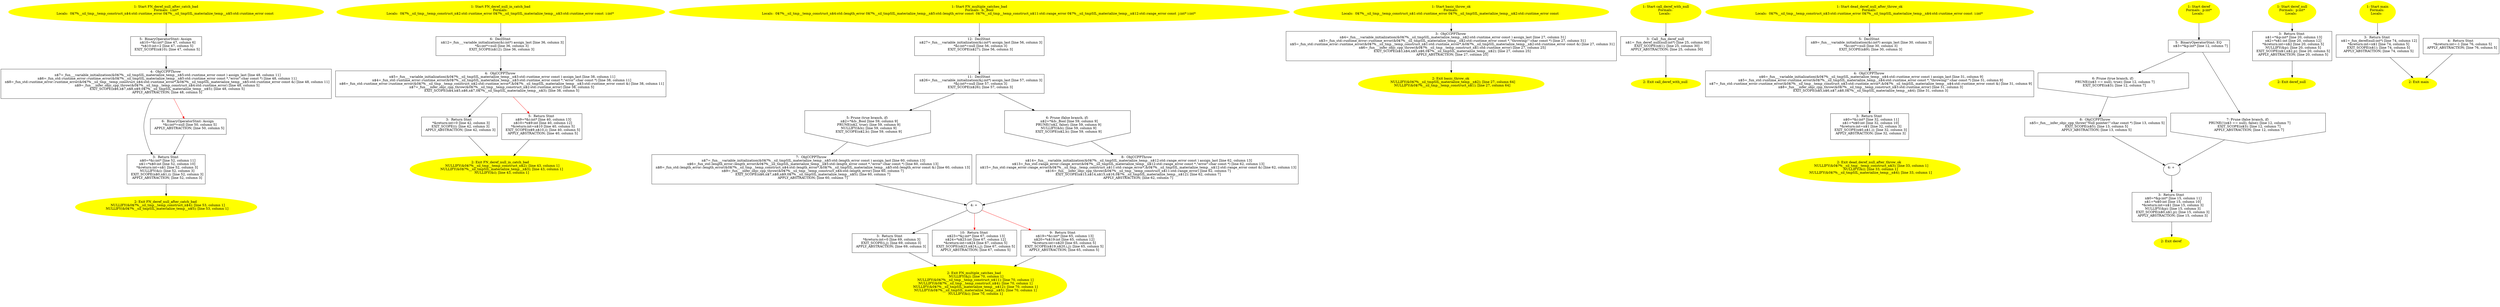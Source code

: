 /* @generated */
digraph cfg {
"FN_deref_null_after_catch_bad#4627123003703707696.43441e3badf1bb571cbe770f9d51a51c_1" [label="1: Start FN_deref_null_after_catch_bad\nFormals:  i:int*\nLocals:  0$?%__sil_tmp__temp_construct_n$4:std::runtime_error 0$?%__sil_tmpSIL_materialize_temp__n$5:std::runtime_error const  \n  " color=yellow style=filled]
	

	 "FN_deref_null_after_catch_bad#4627123003703707696.43441e3badf1bb571cbe770f9d51a51c_1" -> "FN_deref_null_after_catch_bad#4627123003703707696.43441e3badf1bb571cbe770f9d51a51c_5" ;
"FN_deref_null_after_catch_bad#4627123003703707696.43441e3badf1bb571cbe770f9d51a51c_2" [label="2: Exit FN_deref_null_after_catch_bad \n   NULLIFY(&0$?%__sil_tmp__temp_construct_n$4); [line 53, column 1]\n  NULLIFY(&0$?%__sil_tmpSIL_materialize_temp__n$5); [line 53, column 1]\n " color=yellow style=filled]
	

"FN_deref_null_after_catch_bad#4627123003703707696.43441e3badf1bb571cbe770f9d51a51c_3" [label="3:  Return Stmt \n   n$0=*&i:int* [line 52, column 11]\n  n$1=*n$0:int [line 52, column 10]\n  *&return:int=n$1 [line 52, column 3]\n  NULLIFY(&i); [line 52, column 3]\n  EXIT_SCOPE(n$0,n$1,i); [line 52, column 3]\n  APPLY_ABSTRACTION; [line 52, column 3]\n " shape="box"]
	

	 "FN_deref_null_after_catch_bad#4627123003703707696.43441e3badf1bb571cbe770f9d51a51c_3" -> "FN_deref_null_after_catch_bad#4627123003703707696.43441e3badf1bb571cbe770f9d51a51c_2" ;
"FN_deref_null_after_catch_bad#4627123003703707696.43441e3badf1bb571cbe770f9d51a51c_4" [label="4:  ObjCCPPThrow \n   n$7=_fun___variable_initialization(&0$?%__sil_tmpSIL_materialize_temp__n$5:std::runtime_error const ) assign_last [line 48, column 11]\n  n$6=_fun_std::runtime_error::runtime_error(&0$?%__sil_tmpSIL_materialize_temp__n$5:std::runtime_error const *,\"error\":char const *) [line 48, column 11]\n  n$8=_fun_std::runtime_error::runtime_error(&0$?%__sil_tmp__temp_construct_n$4:std::runtime_error*,&0$?%__sil_tmpSIL_materialize_temp__n$5:std::runtime_error const &) [line 48, column 11]\n  n$9=_fun___infer_objc_cpp_throw(&0$?%__sil_tmp__temp_construct_n$4:std::runtime_error) [line 48, column 5]\n  EXIT_SCOPE(n$6,n$7,n$8,n$9,0$?%__sil_tmpSIL_materialize_temp__n$5); [line 48, column 5]\n  APPLY_ABSTRACTION; [line 48, column 5]\n " shape="box"]
	

	 "FN_deref_null_after_catch_bad#4627123003703707696.43441e3badf1bb571cbe770f9d51a51c_4" -> "FN_deref_null_after_catch_bad#4627123003703707696.43441e3badf1bb571cbe770f9d51a51c_3" ;
	 "FN_deref_null_after_catch_bad#4627123003703707696.43441e3badf1bb571cbe770f9d51a51c_4" -> "FN_deref_null_after_catch_bad#4627123003703707696.43441e3badf1bb571cbe770f9d51a51c_6" [color="red" ];
"FN_deref_null_after_catch_bad#4627123003703707696.43441e3badf1bb571cbe770f9d51a51c_5" [label="5:  BinaryOperatorStmt: Assign \n   n$10=*&i:int* [line 47, column 6]\n  *n$10:int=2 [line 47, column 5]\n  EXIT_SCOPE(n$10); [line 47, column 5]\n " shape="box"]
	

	 "FN_deref_null_after_catch_bad#4627123003703707696.43441e3badf1bb571cbe770f9d51a51c_5" -> "FN_deref_null_after_catch_bad#4627123003703707696.43441e3badf1bb571cbe770f9d51a51c_4" ;
"FN_deref_null_after_catch_bad#4627123003703707696.43441e3badf1bb571cbe770f9d51a51c_6" [label="6:  BinaryOperatorStmt: Assign \n   *&i:int*=null [line 50, column 5]\n  APPLY_ABSTRACTION; [line 50, column 5]\n " shape="box"]
	

	 "FN_deref_null_after_catch_bad#4627123003703707696.43441e3badf1bb571cbe770f9d51a51c_6" -> "FN_deref_null_after_catch_bad#4627123003703707696.43441e3badf1bb571cbe770f9d51a51c_3" ;
"FN_deref_null_in_catch_bad#9297890526029657977.c83eec7c9ab8ce2e38ddbc08f8c3dfeb_1" [label="1: Start FN_deref_null_in_catch_bad\nFormals: \nLocals:  0$?%__sil_tmp__temp_construct_n$2:std::runtime_error 0$?%__sil_tmpSIL_materialize_temp__n$3:std::runtime_error const  i:int* \n  " color=yellow style=filled]
	

	 "FN_deref_null_in_catch_bad#9297890526029657977.c83eec7c9ab8ce2e38ddbc08f8c3dfeb_1" -> "FN_deref_null_in_catch_bad#9297890526029657977.c83eec7c9ab8ce2e38ddbc08f8c3dfeb_6" ;
"FN_deref_null_in_catch_bad#9297890526029657977.c83eec7c9ab8ce2e38ddbc08f8c3dfeb_2" [label="2: Exit FN_deref_null_in_catch_bad \n   NULLIFY(&0$?%__sil_tmp__temp_construct_n$2); [line 43, column 1]\n  NULLIFY(&0$?%__sil_tmpSIL_materialize_temp__n$3); [line 43, column 1]\n  NULLIFY(&i); [line 43, column 1]\n " color=yellow style=filled]
	

"FN_deref_null_in_catch_bad#9297890526029657977.c83eec7c9ab8ce2e38ddbc08f8c3dfeb_3" [label="3:  Return Stmt \n   *&return:int=0 [line 42, column 3]\n  EXIT_SCOPE(i); [line 42, column 3]\n  APPLY_ABSTRACTION; [line 42, column 3]\n " shape="box"]
	

	 "FN_deref_null_in_catch_bad#9297890526029657977.c83eec7c9ab8ce2e38ddbc08f8c3dfeb_3" -> "FN_deref_null_in_catch_bad#9297890526029657977.c83eec7c9ab8ce2e38ddbc08f8c3dfeb_2" ;
"FN_deref_null_in_catch_bad#9297890526029657977.c83eec7c9ab8ce2e38ddbc08f8c3dfeb_4" [label="4:  ObjCCPPThrow \n   n$5=_fun___variable_initialization(&0$?%__sil_tmpSIL_materialize_temp__n$3:std::runtime_error const ) assign_last [line 38, column 11]\n  n$4=_fun_std::runtime_error::runtime_error(&0$?%__sil_tmpSIL_materialize_temp__n$3:std::runtime_error const *,\"error\":char const *) [line 38, column 11]\n  n$6=_fun_std::runtime_error::runtime_error(&0$?%__sil_tmp__temp_construct_n$2:std::runtime_error*,&0$?%__sil_tmpSIL_materialize_temp__n$3:std::runtime_error const &) [line 38, column 11]\n  n$7=_fun___infer_objc_cpp_throw(&0$?%__sil_tmp__temp_construct_n$2:std::runtime_error) [line 38, column 5]\n  EXIT_SCOPE(n$4,n$5,n$6,n$7,0$?%__sil_tmpSIL_materialize_temp__n$3); [line 38, column 5]\n " shape="box"]
	

	 "FN_deref_null_in_catch_bad#9297890526029657977.c83eec7c9ab8ce2e38ddbc08f8c3dfeb_4" -> "FN_deref_null_in_catch_bad#9297890526029657977.c83eec7c9ab8ce2e38ddbc08f8c3dfeb_3" ;
	 "FN_deref_null_in_catch_bad#9297890526029657977.c83eec7c9ab8ce2e38ddbc08f8c3dfeb_4" -> "FN_deref_null_in_catch_bad#9297890526029657977.c83eec7c9ab8ce2e38ddbc08f8c3dfeb_5" [color="red" ];
"FN_deref_null_in_catch_bad#9297890526029657977.c83eec7c9ab8ce2e38ddbc08f8c3dfeb_5" [label="5:  Return Stmt \n   n$9=*&i:int* [line 40, column 13]\n  n$10=*n$9:int [line 40, column 12]\n  *&return:int=n$10 [line 40, column 5]\n  EXIT_SCOPE(n$9,n$10,i); [line 40, column 5]\n  APPLY_ABSTRACTION; [line 40, column 5]\n " shape="box"]
	

	 "FN_deref_null_in_catch_bad#9297890526029657977.c83eec7c9ab8ce2e38ddbc08f8c3dfeb_5" -> "FN_deref_null_in_catch_bad#9297890526029657977.c83eec7c9ab8ce2e38ddbc08f8c3dfeb_2" ;
"FN_deref_null_in_catch_bad#9297890526029657977.c83eec7c9ab8ce2e38ddbc08f8c3dfeb_6" [label="6:  DeclStmt \n   n$12=_fun___variable_initialization(&i:int*) assign_last [line 36, column 3]\n  *&i:int*=null [line 36, column 3]\n  EXIT_SCOPE(n$12); [line 36, column 3]\n " shape="box"]
	

	 "FN_deref_null_in_catch_bad#9297890526029657977.c83eec7c9ab8ce2e38ddbc08f8c3dfeb_6" -> "FN_deref_null_in_catch_bad#9297890526029657977.c83eec7c9ab8ce2e38ddbc08f8c3dfeb_4" ;
"FN_multiple_catches_bad#4595182522053295670.680a793e449c2d7439ff6441ca69fa98_1" [label="1: Start FN_multiple_catches_bad\nFormals:  b:_Bool\nLocals:  0$?%__sil_tmp__temp_construct_n$4:std::length_error 0$?%__sil_tmpSIL_materialize_temp__n$5:std::length_error const  0$?%__sil_tmp__temp_construct_n$11:std::range_error 0$?%__sil_tmpSIL_materialize_temp__n$12:std::range_error const  j:int* i:int* \n  " color=yellow style=filled]
	

	 "FN_multiple_catches_bad#4595182522053295670.680a793e449c2d7439ff6441ca69fa98_1" -> "FN_multiple_catches_bad#4595182522053295670.680a793e449c2d7439ff6441ca69fa98_12" ;
"FN_multiple_catches_bad#4595182522053295670.680a793e449c2d7439ff6441ca69fa98_2" [label="2: Exit FN_multiple_catches_bad \n   NULLIFY(&j); [line 70, column 1]\n  NULLIFY(&0$?%__sil_tmp__temp_construct_n$11); [line 70, column 1]\n  NULLIFY(&0$?%__sil_tmp__temp_construct_n$4); [line 70, column 1]\n  NULLIFY(&0$?%__sil_tmpSIL_materialize_temp__n$12); [line 70, column 1]\n  NULLIFY(&0$?%__sil_tmpSIL_materialize_temp__n$5); [line 70, column 1]\n  NULLIFY(&i); [line 70, column 1]\n " color=yellow style=filled]
	

"FN_multiple_catches_bad#4595182522053295670.680a793e449c2d7439ff6441ca69fa98_3" [label="3:  Return Stmt \n   *&return:int=0 [line 69, column 3]\n  EXIT_SCOPE(i,j); [line 69, column 3]\n  APPLY_ABSTRACTION; [line 69, column 3]\n " shape="box"]
	

	 "FN_multiple_catches_bad#4595182522053295670.680a793e449c2d7439ff6441ca69fa98_3" -> "FN_multiple_catches_bad#4595182522053295670.680a793e449c2d7439ff6441ca69fa98_2" ;
"FN_multiple_catches_bad#4595182522053295670.680a793e449c2d7439ff6441ca69fa98_4" [label="4: + \n  " ]
	

	 "FN_multiple_catches_bad#4595182522053295670.680a793e449c2d7439ff6441ca69fa98_4" -> "FN_multiple_catches_bad#4595182522053295670.680a793e449c2d7439ff6441ca69fa98_3" ;
	 "FN_multiple_catches_bad#4595182522053295670.680a793e449c2d7439ff6441ca69fa98_4" -> "FN_multiple_catches_bad#4595182522053295670.680a793e449c2d7439ff6441ca69fa98_10" [color="red" ];
	 "FN_multiple_catches_bad#4595182522053295670.680a793e449c2d7439ff6441ca69fa98_4" -> "FN_multiple_catches_bad#4595182522053295670.680a793e449c2d7439ff6441ca69fa98_9" [color="red" ];
"FN_multiple_catches_bad#4595182522053295670.680a793e449c2d7439ff6441ca69fa98_5" [label="5: Prune (true branch, if) \n   n$2=*&b:_Bool [line 59, column 9]\n  PRUNE(n$2, true); [line 59, column 9]\n  NULLIFY(&b); [line 59, column 9]\n  EXIT_SCOPE(n$2,b); [line 59, column 9]\n " shape="invhouse"]
	

	 "FN_multiple_catches_bad#4595182522053295670.680a793e449c2d7439ff6441ca69fa98_5" -> "FN_multiple_catches_bad#4595182522053295670.680a793e449c2d7439ff6441ca69fa98_7" ;
"FN_multiple_catches_bad#4595182522053295670.680a793e449c2d7439ff6441ca69fa98_6" [label="6: Prune (false branch, if) \n   n$2=*&b:_Bool [line 59, column 9]\n  PRUNE(!n$2, false); [line 59, column 9]\n  NULLIFY(&b); [line 59, column 9]\n  EXIT_SCOPE(n$2,b); [line 59, column 9]\n " shape="invhouse"]
	

	 "FN_multiple_catches_bad#4595182522053295670.680a793e449c2d7439ff6441ca69fa98_6" -> "FN_multiple_catches_bad#4595182522053295670.680a793e449c2d7439ff6441ca69fa98_8" ;
"FN_multiple_catches_bad#4595182522053295670.680a793e449c2d7439ff6441ca69fa98_7" [label="7:  ObjCCPPThrow \n   n$7=_fun___variable_initialization(&0$?%__sil_tmpSIL_materialize_temp__n$5:std::length_error const ) assign_last [line 60, column 13]\n  n$6=_fun_std::length_error::length_error(&0$?%__sil_tmpSIL_materialize_temp__n$5:std::length_error const *,\"error\":char const *) [line 60, column 13]\n  n$8=_fun_std::length_error::length_error(&0$?%__sil_tmp__temp_construct_n$4:std::length_error*,&0$?%__sil_tmpSIL_materialize_temp__n$5:std::length_error const &) [line 60, column 13]\n  n$9=_fun___infer_objc_cpp_throw(&0$?%__sil_tmp__temp_construct_n$4:std::length_error) [line 60, column 7]\n  EXIT_SCOPE(n$6,n$7,n$8,n$9,0$?%__sil_tmpSIL_materialize_temp__n$5); [line 60, column 7]\n  APPLY_ABSTRACTION; [line 60, column 7]\n " shape="box"]
	

	 "FN_multiple_catches_bad#4595182522053295670.680a793e449c2d7439ff6441ca69fa98_7" -> "FN_multiple_catches_bad#4595182522053295670.680a793e449c2d7439ff6441ca69fa98_4" ;
"FN_multiple_catches_bad#4595182522053295670.680a793e449c2d7439ff6441ca69fa98_8" [label="8:  ObjCCPPThrow \n   n$14=_fun___variable_initialization(&0$?%__sil_tmpSIL_materialize_temp__n$12:std::range_error const ) assign_last [line 62, column 13]\n  n$13=_fun_std::range_error::range_error(&0$?%__sil_tmpSIL_materialize_temp__n$12:std::range_error const *,\"error\":char const *) [line 62, column 13]\n  n$15=_fun_std::range_error::range_error(&0$?%__sil_tmp__temp_construct_n$11:std::range_error*,&0$?%__sil_tmpSIL_materialize_temp__n$12:std::range_error const &) [line 62, column 13]\n  n$16=_fun___infer_objc_cpp_throw(&0$?%__sil_tmp__temp_construct_n$11:std::range_error) [line 62, column 7]\n  EXIT_SCOPE(n$13,n$14,n$15,n$16,0$?%__sil_tmpSIL_materialize_temp__n$12); [line 62, column 7]\n  APPLY_ABSTRACTION; [line 62, column 7]\n " shape="box"]
	

	 "FN_multiple_catches_bad#4595182522053295670.680a793e449c2d7439ff6441ca69fa98_8" -> "FN_multiple_catches_bad#4595182522053295670.680a793e449c2d7439ff6441ca69fa98_4" ;
"FN_multiple_catches_bad#4595182522053295670.680a793e449c2d7439ff6441ca69fa98_9" [label="9:  Return Stmt \n   n$19=*&i:int* [line 65, column 13]\n  n$20=*n$19:int [line 65, column 12]\n  *&return:int=n$20 [line 65, column 5]\n  EXIT_SCOPE(n$19,n$20,i,j); [line 65, column 5]\n  APPLY_ABSTRACTION; [line 65, column 5]\n " shape="box"]
	

	 "FN_multiple_catches_bad#4595182522053295670.680a793e449c2d7439ff6441ca69fa98_9" -> "FN_multiple_catches_bad#4595182522053295670.680a793e449c2d7439ff6441ca69fa98_2" ;
"FN_multiple_catches_bad#4595182522053295670.680a793e449c2d7439ff6441ca69fa98_10" [label="10:  Return Stmt \n   n$23=*&j:int* [line 67, column 13]\n  n$24=*n$23:int [line 67, column 12]\n  *&return:int=n$24 [line 67, column 5]\n  EXIT_SCOPE(n$23,n$24,i,j); [line 67, column 5]\n  APPLY_ABSTRACTION; [line 67, column 5]\n " shape="box"]
	

	 "FN_multiple_catches_bad#4595182522053295670.680a793e449c2d7439ff6441ca69fa98_10" -> "FN_multiple_catches_bad#4595182522053295670.680a793e449c2d7439ff6441ca69fa98_2" ;
"FN_multiple_catches_bad#4595182522053295670.680a793e449c2d7439ff6441ca69fa98_11" [label="11:  DeclStmt \n   n$26=_fun___variable_initialization(&j:int*) assign_last [line 57, column 3]\n  *&j:int*=null [line 57, column 3]\n  EXIT_SCOPE(n$26); [line 57, column 3]\n " shape="box"]
	

	 "FN_multiple_catches_bad#4595182522053295670.680a793e449c2d7439ff6441ca69fa98_11" -> "FN_multiple_catches_bad#4595182522053295670.680a793e449c2d7439ff6441ca69fa98_5" ;
	 "FN_multiple_catches_bad#4595182522053295670.680a793e449c2d7439ff6441ca69fa98_11" -> "FN_multiple_catches_bad#4595182522053295670.680a793e449c2d7439ff6441ca69fa98_6" ;
"FN_multiple_catches_bad#4595182522053295670.680a793e449c2d7439ff6441ca69fa98_12" [label="12:  DeclStmt \n   n$27=_fun___variable_initialization(&i:int*) assign_last [line 56, column 3]\n  *&i:int*=null [line 56, column 3]\n  EXIT_SCOPE(n$27); [line 56, column 3]\n " shape="box"]
	

	 "FN_multiple_catches_bad#4595182522053295670.680a793e449c2d7439ff6441ca69fa98_12" -> "FN_multiple_catches_bad#4595182522053295670.680a793e449c2d7439ff6441ca69fa98_11" ;
"basic_throw_ok#10529188890980782893.c9e1b8dd080b2621cfca65612331859d_1" [label="1: Start basic_throw_ok\nFormals: \nLocals:  0$?%__sil_tmp__temp_construct_n$1:std::runtime_error 0$?%__sil_tmpSIL_materialize_temp__n$2:std::runtime_error const  \n  " color=yellow style=filled]
	

	 "basic_throw_ok#10529188890980782893.c9e1b8dd080b2621cfca65612331859d_1" -> "basic_throw_ok#10529188890980782893.c9e1b8dd080b2621cfca65612331859d_3" ;
"basic_throw_ok#10529188890980782893.c9e1b8dd080b2621cfca65612331859d_2" [label="2: Exit basic_throw_ok \n   NULLIFY(&0$?%__sil_tmpSIL_materialize_temp__n$2); [line 27, column 64]\n  NULLIFY(&0$?%__sil_tmp__temp_construct_n$1); [line 27, column 64]\n " color=yellow style=filled]
	

"basic_throw_ok#10529188890980782893.c9e1b8dd080b2621cfca65612331859d_3" [label="3:  ObjCCPPThrow \n   n$4=_fun___variable_initialization(&0$?%__sil_tmpSIL_materialize_temp__n$2:std::runtime_error const ) assign_last [line 27, column 31]\n  n$3=_fun_std::runtime_error::runtime_error(&0$?%__sil_tmpSIL_materialize_temp__n$2:std::runtime_error const *,\"throwing!\":char const *) [line 27, column 31]\n  n$5=_fun_std::runtime_error::runtime_error(&0$?%__sil_tmp__temp_construct_n$1:std::runtime_error*,&0$?%__sil_tmpSIL_materialize_temp__n$2:std::runtime_error const &) [line 27, column 31]\n  n$6=_fun___infer_objc_cpp_throw(&0$?%__sil_tmp__temp_construct_n$1:std::runtime_error) [line 27, column 25]\n  EXIT_SCOPE(n$3,n$4,n$5,n$6,0$?%__sil_tmpSIL_materialize_temp__n$2); [line 27, column 25]\n  APPLY_ABSTRACTION; [line 27, column 25]\n " shape="box"]
	

	 "basic_throw_ok#10529188890980782893.c9e1b8dd080b2621cfca65612331859d_3" -> "basic_throw_ok#10529188890980782893.c9e1b8dd080b2621cfca65612331859d_2" ;
"call_deref_with_null#4611966425999531792.6346543307e9a799421a89e451b917c2_1" [label="1: Start call_deref_with_null\nFormals: \nLocals:  \n  " color=yellow style=filled]
	

	 "call_deref_with_null#4611966425999531792.6346543307e9a799421a89e451b917c2_1" -> "call_deref_with_null#4611966425999531792.6346543307e9a799421a89e451b917c2_3" ;
"call_deref_with_null#4611966425999531792.6346543307e9a799421a89e451b917c2_2" [label="2: Exit call_deref_with_null \n  " color=yellow style=filled]
	

"call_deref_with_null#4611966425999531792.6346543307e9a799421a89e451b917c2_3" [label="3:  Call _fun_deref_null \n   n$1=_fun_deref_null(null:int*) [line 25, column 30]\n  EXIT_SCOPE(n$1); [line 25, column 30]\n  APPLY_ABSTRACTION; [line 25, column 30]\n " shape="box"]
	

	 "call_deref_with_null#4611966425999531792.6346543307e9a799421a89e451b917c2_3" -> "call_deref_with_null#4611966425999531792.6346543307e9a799421a89e451b917c2_2" ;
"dead_deref_null_after_throw_ok#12025371096822526715.42d41c040f3a321bb94f60bf7b55d001_1" [label="1: Start dead_deref_null_after_throw_ok\nFormals: \nLocals:  0$?%__sil_tmp__temp_construct_n$3:std::runtime_error 0$?%__sil_tmpSIL_materialize_temp__n$4:std::runtime_error const  i:int* \n  " color=yellow style=filled]
	

	 "dead_deref_null_after_throw_ok#12025371096822526715.42d41c040f3a321bb94f60bf7b55d001_1" -> "dead_deref_null_after_throw_ok#12025371096822526715.42d41c040f3a321bb94f60bf7b55d001_5" ;
"dead_deref_null_after_throw_ok#12025371096822526715.42d41c040f3a321bb94f60bf7b55d001_2" [label="2: Exit dead_deref_null_after_throw_ok \n   NULLIFY(&0$?%__sil_tmp__temp_construct_n$3); [line 33, column 1]\n  NULLIFY(&i); [line 33, column 1]\n  NULLIFY(&0$?%__sil_tmpSIL_materialize_temp__n$4); [line 33, column 1]\n " color=yellow style=filled]
	

"dead_deref_null_after_throw_ok#12025371096822526715.42d41c040f3a321bb94f60bf7b55d001_3" [label="3:  Return Stmt \n   n$0=*&i:int* [line 32, column 11]\n  n$1=*n$0:int [line 32, column 10]\n  *&return:int=n$1 [line 32, column 3]\n  EXIT_SCOPE(n$0,n$1,i); [line 32, column 3]\n  APPLY_ABSTRACTION; [line 32, column 3]\n " shape="box"]
	

	 "dead_deref_null_after_throw_ok#12025371096822526715.42d41c040f3a321bb94f60bf7b55d001_3" -> "dead_deref_null_after_throw_ok#12025371096822526715.42d41c040f3a321bb94f60bf7b55d001_2" ;
"dead_deref_null_after_throw_ok#12025371096822526715.42d41c040f3a321bb94f60bf7b55d001_4" [label="4:  ObjCCPPThrow \n   n$6=_fun___variable_initialization(&0$?%__sil_tmpSIL_materialize_temp__n$4:std::runtime_error const ) assign_last [line 31, column 9]\n  n$5=_fun_std::runtime_error::runtime_error(&0$?%__sil_tmpSIL_materialize_temp__n$4:std::runtime_error const *,\"throwing!\":char const *) [line 31, column 9]\n  n$7=_fun_std::runtime_error::runtime_error(&0$?%__sil_tmp__temp_construct_n$3:std::runtime_error*,&0$?%__sil_tmpSIL_materialize_temp__n$4:std::runtime_error const &) [line 31, column 9]\n  n$8=_fun___infer_objc_cpp_throw(&0$?%__sil_tmp__temp_construct_n$3:std::runtime_error) [line 31, column 3]\n  EXIT_SCOPE(n$5,n$6,n$7,n$8,0$?%__sil_tmpSIL_materialize_temp__n$4); [line 31, column 3]\n " shape="box"]
	

	 "dead_deref_null_after_throw_ok#12025371096822526715.42d41c040f3a321bb94f60bf7b55d001_4" -> "dead_deref_null_after_throw_ok#12025371096822526715.42d41c040f3a321bb94f60bf7b55d001_3" ;
"dead_deref_null_after_throw_ok#12025371096822526715.42d41c040f3a321bb94f60bf7b55d001_5" [label="5:  DeclStmt \n   n$9=_fun___variable_initialization(&i:int*) assign_last [line 30, column 3]\n  *&i:int*=null [line 30, column 3]\n  EXIT_SCOPE(n$9); [line 30, column 3]\n " shape="box"]
	

	 "dead_deref_null_after_throw_ok#12025371096822526715.42d41c040f3a321bb94f60bf7b55d001_5" -> "dead_deref_null_after_throw_ok#12025371096822526715.42d41c040f3a321bb94f60bf7b55d001_4" ;
"deref#13506892413034678690.824465c4193ad2288eb512b1083edab3_1" [label="1: Start deref\nFormals:  p:int*\nLocals:  \n  " color=yellow style=filled]
	

	 "deref#13506892413034678690.824465c4193ad2288eb512b1083edab3_1" -> "deref#13506892413034678690.824465c4193ad2288eb512b1083edab3_5" ;
"deref#13506892413034678690.824465c4193ad2288eb512b1083edab3_2" [label="2: Exit deref \n  " color=yellow style=filled]
	

"deref#13506892413034678690.824465c4193ad2288eb512b1083edab3_3" [label="3:  Return Stmt \n   n$0=*&p:int* [line 15, column 11]\n  n$1=*n$0:int [line 15, column 10]\n  *&return:int=n$1 [line 15, column 3]\n  NULLIFY(&p); [line 15, column 3]\n  EXIT_SCOPE(n$0,n$1,p); [line 15, column 3]\n  APPLY_ABSTRACTION; [line 15, column 3]\n " shape="box"]
	

	 "deref#13506892413034678690.824465c4193ad2288eb512b1083edab3_3" -> "deref#13506892413034678690.824465c4193ad2288eb512b1083edab3_2" ;
"deref#13506892413034678690.824465c4193ad2288eb512b1083edab3_4" [label="4: + \n  " ]
	

	 "deref#13506892413034678690.824465c4193ad2288eb512b1083edab3_4" -> "deref#13506892413034678690.824465c4193ad2288eb512b1083edab3_3" ;
"deref#13506892413034678690.824465c4193ad2288eb512b1083edab3_5" [label="5:  BinaryOperatorStmt: EQ \n   n$3=*&p:int* [line 12, column 7]\n " shape="box"]
	

	 "deref#13506892413034678690.824465c4193ad2288eb512b1083edab3_5" -> "deref#13506892413034678690.824465c4193ad2288eb512b1083edab3_6" ;
	 "deref#13506892413034678690.824465c4193ad2288eb512b1083edab3_5" -> "deref#13506892413034678690.824465c4193ad2288eb512b1083edab3_7" ;
"deref#13506892413034678690.824465c4193ad2288eb512b1083edab3_6" [label="6: Prune (true branch, if) \n   PRUNE((n$3 == null), true); [line 12, column 7]\n  EXIT_SCOPE(n$3); [line 12, column 7]\n " shape="invhouse"]
	

	 "deref#13506892413034678690.824465c4193ad2288eb512b1083edab3_6" -> "deref#13506892413034678690.824465c4193ad2288eb512b1083edab3_8" ;
"deref#13506892413034678690.824465c4193ad2288eb512b1083edab3_7" [label="7: Prune (false branch, if) \n   PRUNE(!(n$3 == null), false); [line 12, column 7]\n  EXIT_SCOPE(n$3); [line 12, column 7]\n  APPLY_ABSTRACTION; [line 12, column 7]\n " shape="invhouse"]
	

	 "deref#13506892413034678690.824465c4193ad2288eb512b1083edab3_7" -> "deref#13506892413034678690.824465c4193ad2288eb512b1083edab3_4" ;
"deref#13506892413034678690.824465c4193ad2288eb512b1083edab3_8" [label="8:  ObjCCPPThrow \n   n$5=_fun___infer_objc_cpp_throw(\"Null pointer!\":char const *) [line 13, column 5]\n  EXIT_SCOPE(n$5); [line 13, column 5]\n  APPLY_ABSTRACTION; [line 13, column 5]\n " shape="box"]
	

	 "deref#13506892413034678690.824465c4193ad2288eb512b1083edab3_8" -> "deref#13506892413034678690.824465c4193ad2288eb512b1083edab3_4" ;
"deref_null#11536394632240553702.ea4eed042da22ab7ceb619ec1b7f73bb_1" [label="1: Start deref_null\nFormals:  p:int*\nLocals:  \n  " color=yellow style=filled]
	

	 "deref_null#11536394632240553702.ea4eed042da22ab7ceb619ec1b7f73bb_1" -> "deref_null#11536394632240553702.ea4eed042da22ab7ceb619ec1b7f73bb_3" ;
"deref_null#11536394632240553702.ea4eed042da22ab7ceb619ec1b7f73bb_2" [label="2: Exit deref_null \n  " color=yellow style=filled]
	

"deref_null#11536394632240553702.ea4eed042da22ab7ceb619ec1b7f73bb_3" [label="3:  Return Stmt \n   n$1=*&p:int* [line 20, column 13]\n  n$2=*n$1:int [line 20, column 12]\n  *&return:int=n$2 [line 20, column 5]\n  NULLIFY(&p); [line 20, column 5]\n  EXIT_SCOPE(n$1,n$2,p); [line 20, column 5]\n  APPLY_ABSTRACTION; [line 20, column 5]\n " shape="box"]
	

	 "deref_null#11536394632240553702.ea4eed042da22ab7ceb619ec1b7f73bb_3" -> "deref_null#11536394632240553702.ea4eed042da22ab7ceb619ec1b7f73bb_2" ;
"main.fad58de7366495db4650cfefac2fcd61_1" [label="1: Start main\nFormals: \nLocals:  \n  " color=yellow style=filled]
	

	 "main.fad58de7366495db4650cfefac2fcd61_1" -> "main.fad58de7366495db4650cfefac2fcd61_3" ;
"main.fad58de7366495db4650cfefac2fcd61_2" [label="2: Exit main \n  " color=yellow style=filled]
	

"main.fad58de7366495db4650cfefac2fcd61_3" [label="3:  Return Stmt \n   n$1=_fun_deref(null:int*) [line 74, column 12]\n  *&return:int=n$1 [line 74, column 5]\n  EXIT_SCOPE(n$1); [line 74, column 5]\n  APPLY_ABSTRACTION; [line 74, column 5]\n " shape="box"]
	

	 "main.fad58de7366495db4650cfefac2fcd61_3" -> "main.fad58de7366495db4650cfefac2fcd61_2" ;
"main.fad58de7366495db4650cfefac2fcd61_4" [label="4:  Return Stmt \n   *&return:int=-1 [line 76, column 5]\n  APPLY_ABSTRACTION; [line 76, column 5]\n " shape="box"]
	

	 "main.fad58de7366495db4650cfefac2fcd61_4" -> "main.fad58de7366495db4650cfefac2fcd61_2" ;
}
